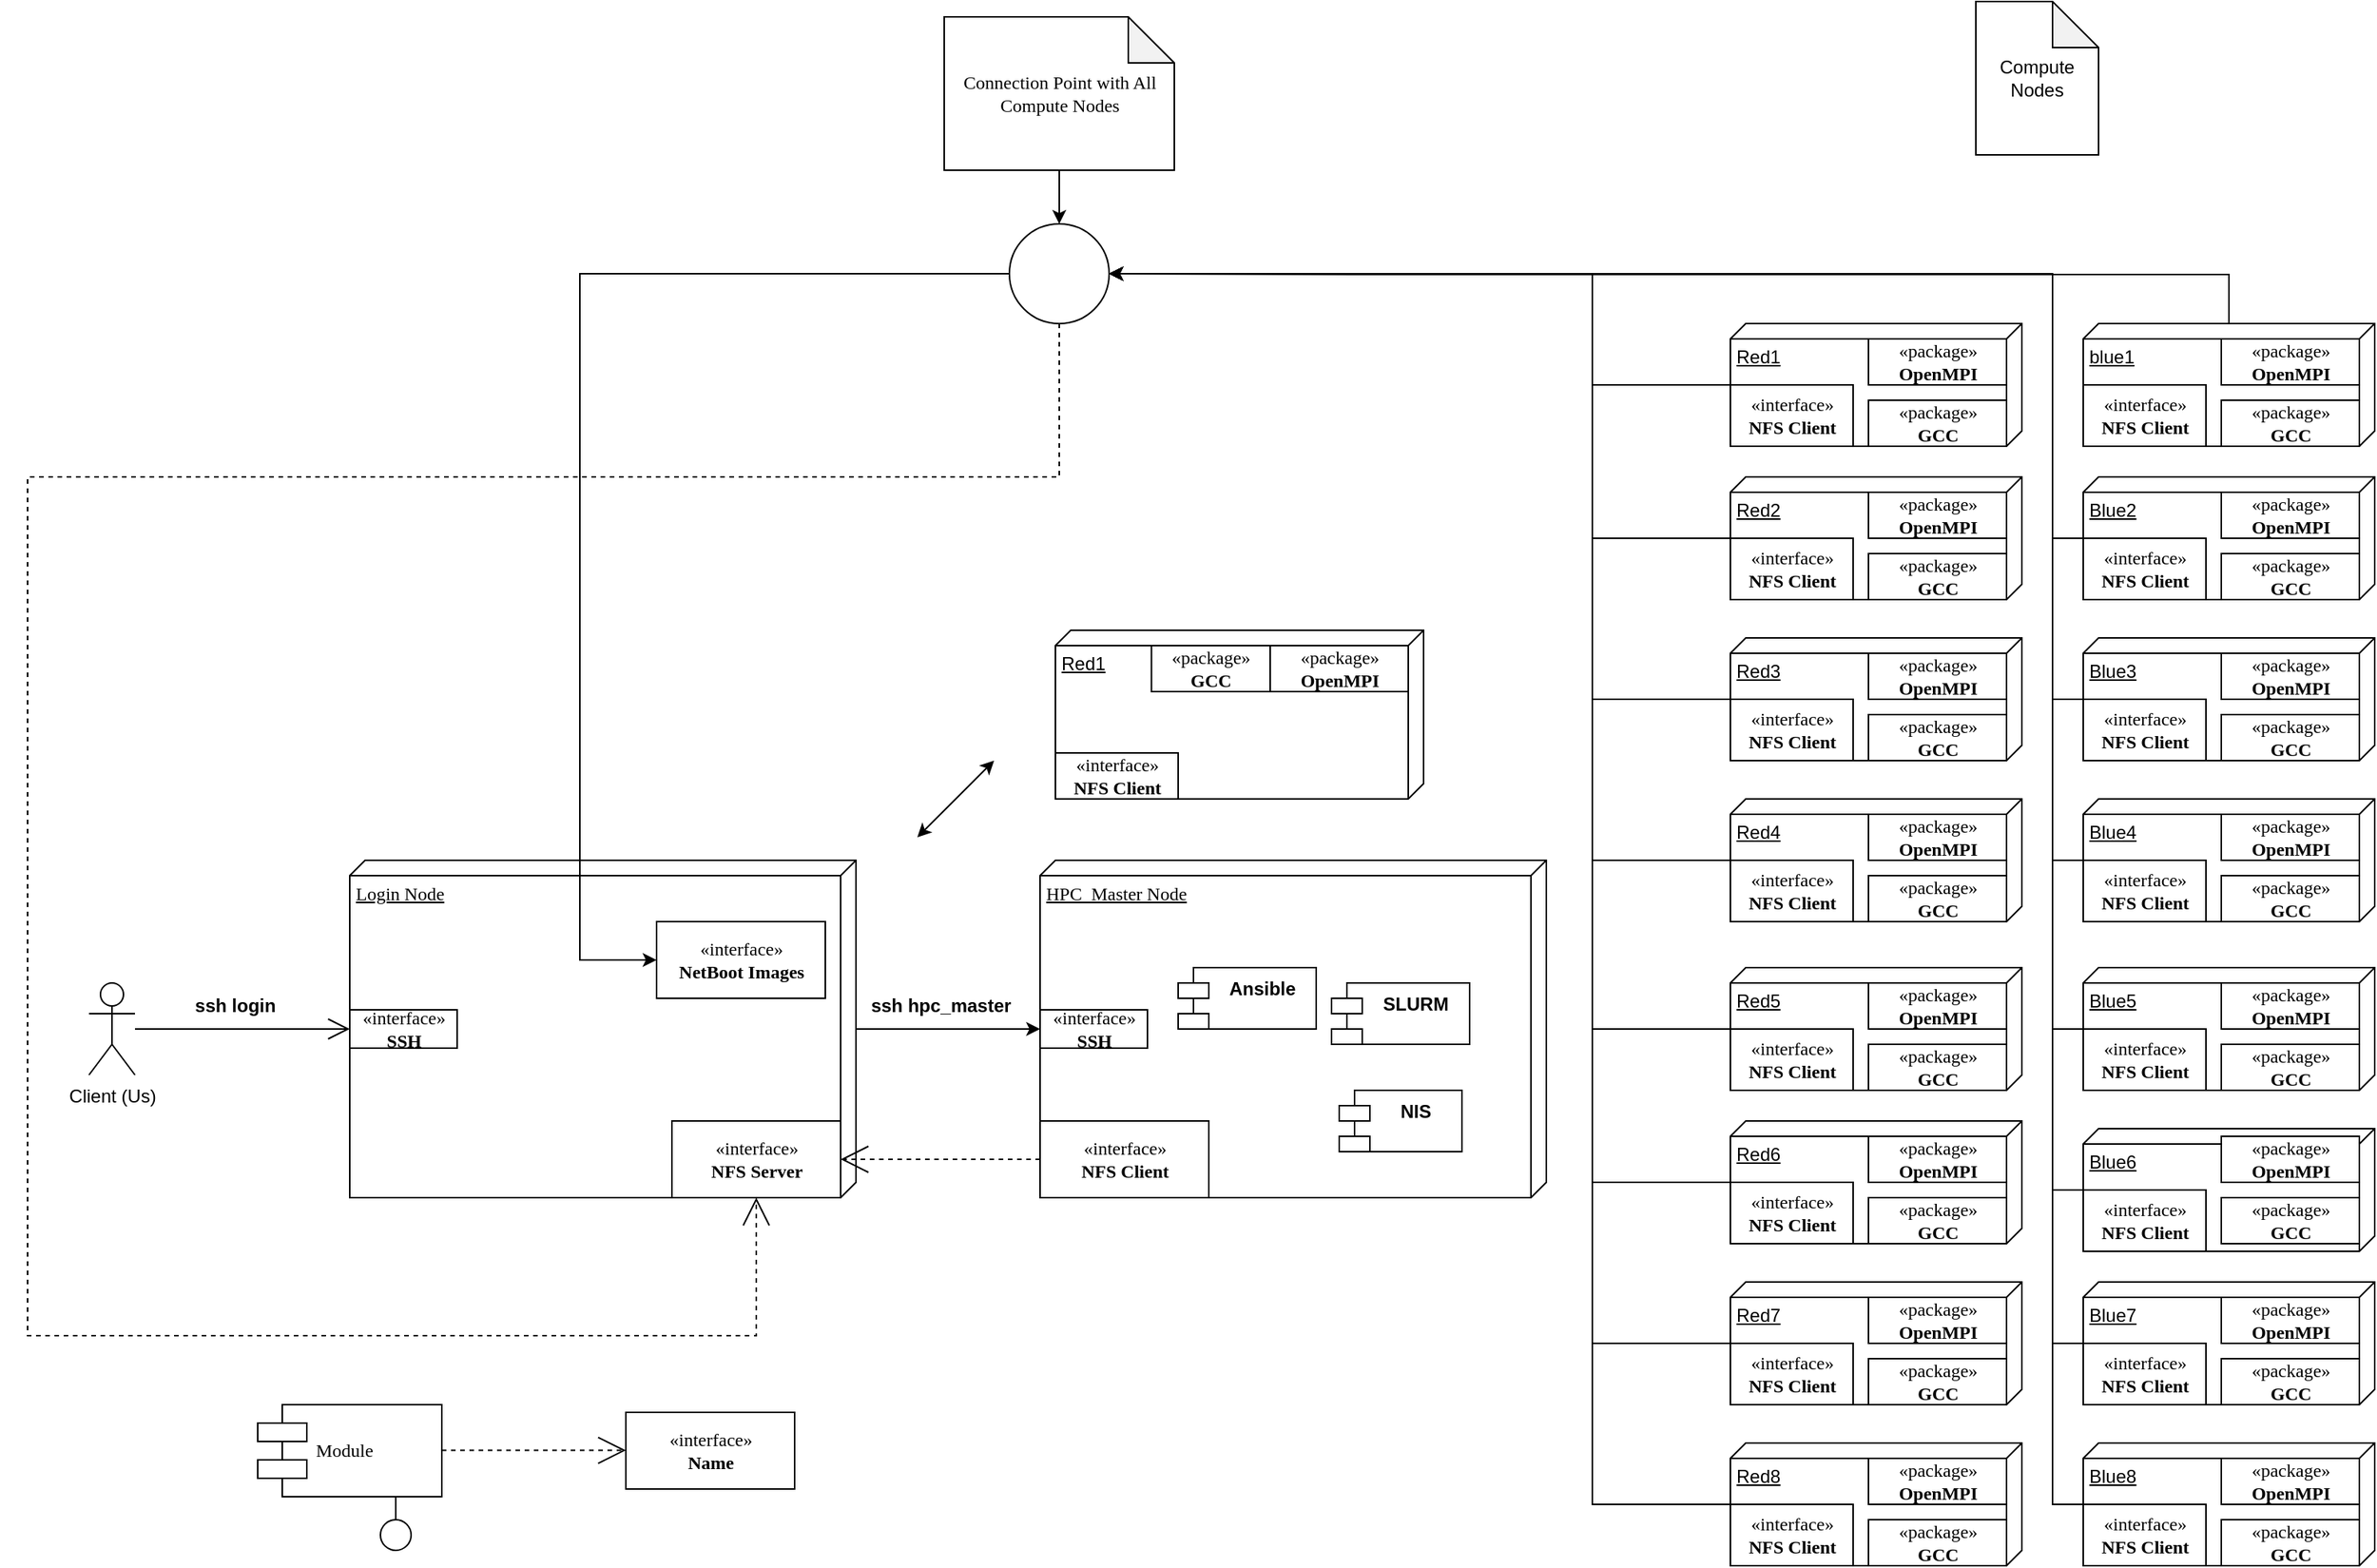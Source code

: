 <mxfile>
    <diagram name="Page-1" id="5f0bae14-7c28-e335-631c-24af17079c00">
        <mxGraphModel dx="2369" dy="2214" grid="1" gridSize="10" guides="1" tooltips="1" connect="1" arrows="1" fold="1" page="1" pageScale="1" pageWidth="1100" pageHeight="850" background="none" math="0" shadow="0">
            <root>
                <mxCell id="0"/>
                <mxCell id="1" parent="0"/>
                <mxCell id="e2PQEoeL9oT5j41XfhCf-130" style="edgeStyle=orthogonalEdgeStyle;rounded=0;orthogonalLoop=1;jettySize=auto;html=1;fontFamily=Verdana;fontSize=12;fontColor=default;labelBackgroundColor=none;entryX=0;entryY=0.5;entryDx=0;entryDy=0;" parent="1" source="39150e848f15840c-1" target="17" edge="1">
                    <mxGeometry relative="1" as="geometry"/>
                </mxCell>
                <mxCell id="39150e848f15840c-1" value="Login Node" style="verticalAlign=top;align=left;spacingTop=8;spacingLeft=2;spacingRight=12;shape=cube;size=10;direction=south;fontStyle=4;html=1;rounded=0;shadow=0;comic=0;labelBackgroundColor=none;strokeWidth=1;fontFamily=Verdana;fontSize=12" parent="1" vertex="1">
                    <mxGeometry x="410" y="360" width="330" height="220" as="geometry"/>
                </mxCell>
                <mxCell id="39150e848f15840c-2" value="HPC_Master Node" style="verticalAlign=top;align=left;spacingTop=8;spacingLeft=2;spacingRight=12;shape=cube;size=10;direction=south;fontStyle=4;html=1;rounded=0;shadow=0;comic=0;labelBackgroundColor=none;strokeWidth=1;fontFamily=Verdana;fontSize=12" parent="1" vertex="1">
                    <mxGeometry x="860" y="360" width="330" height="220" as="geometry"/>
                </mxCell>
                <mxCell id="39150e848f15840c-4" value="&amp;laquo;interface&amp;raquo;&lt;br&gt;&lt;b&gt;Name&lt;/b&gt;" style="html=1;rounded=0;shadow=0;comic=0;labelBackgroundColor=none;strokeWidth=1;fontFamily=Verdana;fontSize=12;align=center;" parent="1" vertex="1">
                    <mxGeometry x="590" y="720" width="110" height="50" as="geometry"/>
                </mxCell>
                <mxCell id="39150e848f15840c-5" value="Module" style="shape=component;align=left;spacingLeft=36;rounded=0;shadow=0;comic=0;labelBackgroundColor=none;strokeWidth=1;fontFamily=Verdana;fontSize=12;html=1;" parent="1" vertex="1">
                    <mxGeometry x="350" y="715" width="120" height="60" as="geometry"/>
                </mxCell>
                <mxCell id="39150e848f15840c-6" value="" style="ellipse;whiteSpace=wrap;html=1;rounded=0;shadow=0;comic=0;labelBackgroundColor=none;strokeWidth=1;fontFamily=Verdana;fontSize=12;align=center;" parent="1" vertex="1">
                    <mxGeometry x="430" y="790" width="20" height="20" as="geometry"/>
                </mxCell>
                <mxCell id="39150e848f15840c-14" style="edgeStyle=elbowEdgeStyle;rounded=0;html=1;labelBackgroundColor=none;startArrow=none;startFill=0;startSize=8;endArrow=none;endFill=0;endSize=16;fontFamily=Verdana;fontSize=12;" parent="1" source="39150e848f15840c-6" target="39150e848f15840c-5" edge="1">
                    <mxGeometry relative="1" as="geometry"/>
                </mxCell>
                <mxCell id="39150e848f15840c-15" style="edgeStyle=orthogonalEdgeStyle;rounded=0;html=1;labelBackgroundColor=none;startArrow=none;startFill=0;startSize=8;endArrow=open;endFill=0;endSize=16;fontFamily=Verdana;fontSize=12;dashed=1;" parent="1" edge="1">
                    <mxGeometry relative="1" as="geometry">
                        <Array as="points">
                            <mxPoint x="530" y="744.81"/>
                            <mxPoint x="530" y="744.81"/>
                        </Array>
                        <mxPoint x="470.0" y="744.81" as="sourcePoint"/>
                        <mxPoint x="590.0" y="744.81" as="targetPoint"/>
                    </mxGeometry>
                </mxCell>
                <mxCell id="e2PQEoeL9oT5j41XfhCf-1" value="Client (Us)" style="shape=umlActor;verticalLabelPosition=bottom;verticalAlign=top;html=1;outlineConnect=0;" parent="1" vertex="1">
                    <mxGeometry x="240" y="440" width="30" height="60" as="geometry"/>
                </mxCell>
                <mxCell id="e2PQEoeL9oT5j41XfhCf-4" value="" style="endArrow=open;endFill=1;endSize=12;html=1;rounded=0;entryX=0;entryY=0.5;entryDx=0;entryDy=0;" parent="1" source="e2PQEoeL9oT5j41XfhCf-1" target="16" edge="1">
                    <mxGeometry width="160" relative="1" as="geometry">
                        <mxPoint x="250" y="460" as="sourcePoint"/>
                        <mxPoint x="410" y="460" as="targetPoint"/>
                    </mxGeometry>
                </mxCell>
                <mxCell id="e2PQEoeL9oT5j41XfhCf-7" value="«interface»&lt;br&gt;&lt;b&gt;NFS Server&lt;/b&gt;" style="html=1;rounded=0;shadow=0;comic=0;labelBackgroundColor=none;strokeWidth=1;fontFamily=Verdana;fontSize=12;align=center;" parent="1" vertex="1">
                    <mxGeometry x="620" y="530" width="110" height="50" as="geometry"/>
                </mxCell>
                <mxCell id="e2PQEoeL9oT5j41XfhCf-15" value="«interface»&lt;br&gt;&lt;b&gt;NetBoot Images&lt;/b&gt;" style="html=1;rounded=0;shadow=0;comic=0;labelBackgroundColor=none;strokeWidth=1;fontFamily=Verdana;fontSize=12;align=center;" parent="1" vertex="1">
                    <mxGeometry x="610" y="400" width="110" height="50" as="geometry"/>
                </mxCell>
                <mxCell id="e2PQEoeL9oT5j41XfhCf-93" style="edgeStyle=orthogonalEdgeStyle;rounded=0;orthogonalLoop=1;jettySize=auto;html=1;entryX=1;entryY=0.5;entryDx=0;entryDy=0;fontFamily=Verdana;fontSize=12;fontColor=default;labelBackgroundColor=none;" parent="1" source="e2PQEoeL9oT5j41XfhCf-16" target="e2PQEoeL9oT5j41XfhCf-81" edge="1">
                    <mxGeometry relative="1" as="geometry">
                        <Array as="points">
                            <mxPoint x="1220" y="50"/>
                            <mxPoint x="1220" y="-22"/>
                        </Array>
                    </mxGeometry>
                </mxCell>
                <mxCell id="e2PQEoeL9oT5j41XfhCf-94" style="edgeStyle=orthogonalEdgeStyle;rounded=0;orthogonalLoop=1;jettySize=auto;html=1;entryX=1;entryY=0.5;entryDx=0;entryDy=0;fontFamily=Verdana;fontSize=12;fontColor=default;labelBackgroundColor=none;" parent="1" source="e2PQEoeL9oT5j41XfhCf-17" target="e2PQEoeL9oT5j41XfhCf-81" edge="1">
                    <mxGeometry relative="1" as="geometry">
                        <Array as="points">
                            <mxPoint x="1220" y="150"/>
                            <mxPoint x="1220" y="-22"/>
                        </Array>
                    </mxGeometry>
                </mxCell>
                <mxCell id="e2PQEoeL9oT5j41XfhCf-17" value="Red2&lt;div&gt;&lt;div&gt;&lt;br&gt;&lt;/div&gt;&lt;/div&gt;" style="verticalAlign=top;align=left;spacingTop=8;spacingLeft=2;spacingRight=12;shape=cube;size=10;direction=south;fontStyle=4;html=1;whiteSpace=wrap;" parent="1" vertex="1">
                    <mxGeometry x="1310" y="110" width="190" height="80" as="geometry"/>
                </mxCell>
                <mxCell id="e2PQEoeL9oT5j41XfhCf-95" style="edgeStyle=orthogonalEdgeStyle;rounded=0;orthogonalLoop=1;jettySize=auto;html=1;entryX=1;entryY=0.5;entryDx=0;entryDy=0;fontFamily=Verdana;fontSize=12;fontColor=default;labelBackgroundColor=none;" parent="1" source="e2PQEoeL9oT5j41XfhCf-18" target="e2PQEoeL9oT5j41XfhCf-81" edge="1">
                    <mxGeometry relative="1" as="geometry">
                        <Array as="points">
                            <mxPoint x="1220" y="255"/>
                            <mxPoint x="1220" y="-22"/>
                        </Array>
                    </mxGeometry>
                </mxCell>
                <mxCell id="e2PQEoeL9oT5j41XfhCf-18" value="Red3" style="verticalAlign=top;align=left;spacingTop=8;spacingLeft=2;spacingRight=12;shape=cube;size=10;direction=south;fontStyle=4;html=1;whiteSpace=wrap;" parent="1" vertex="1">
                    <mxGeometry x="1310" y="215" width="190" height="80" as="geometry"/>
                </mxCell>
                <mxCell id="e2PQEoeL9oT5j41XfhCf-96" style="edgeStyle=orthogonalEdgeStyle;rounded=0;orthogonalLoop=1;jettySize=auto;html=1;entryX=1;entryY=0.5;entryDx=0;entryDy=0;fontFamily=Verdana;fontSize=12;fontColor=default;labelBackgroundColor=none;" parent="1" source="e2PQEoeL9oT5j41XfhCf-19" target="e2PQEoeL9oT5j41XfhCf-81" edge="1">
                    <mxGeometry relative="1" as="geometry">
                        <Array as="points">
                            <mxPoint x="1220" y="360"/>
                            <mxPoint x="1220" y="-22"/>
                        </Array>
                    </mxGeometry>
                </mxCell>
                <mxCell id="e2PQEoeL9oT5j41XfhCf-19" value="Red4&lt;div&gt;&lt;br&gt;&lt;/div&gt;" style="verticalAlign=top;align=left;spacingTop=8;spacingLeft=2;spacingRight=12;shape=cube;size=10;direction=south;fontStyle=4;html=1;whiteSpace=wrap;" parent="1" vertex="1">
                    <mxGeometry x="1310" y="320" width="190" height="80" as="geometry"/>
                </mxCell>
                <mxCell id="e2PQEoeL9oT5j41XfhCf-97" style="edgeStyle=orthogonalEdgeStyle;rounded=0;orthogonalLoop=1;jettySize=auto;html=1;entryX=1;entryY=0.5;entryDx=0;entryDy=0;fontFamily=Verdana;fontSize=12;fontColor=default;labelBackgroundColor=none;" parent="1" source="e2PQEoeL9oT5j41XfhCf-20" target="e2PQEoeL9oT5j41XfhCf-81" edge="1">
                    <mxGeometry relative="1" as="geometry">
                        <Array as="points">
                            <mxPoint x="1220" y="470"/>
                            <mxPoint x="1220" y="-22"/>
                        </Array>
                    </mxGeometry>
                </mxCell>
                <mxCell id="e2PQEoeL9oT5j41XfhCf-20" value="Red5&lt;div&gt;&lt;br&gt;&lt;/div&gt;" style="verticalAlign=top;align=left;spacingTop=8;spacingLeft=2;spacingRight=12;shape=cube;size=10;direction=south;fontStyle=4;html=1;whiteSpace=wrap;" parent="1" vertex="1">
                    <mxGeometry x="1310" y="430" width="190" height="80" as="geometry"/>
                </mxCell>
                <mxCell id="e2PQEoeL9oT5j41XfhCf-98" style="edgeStyle=orthogonalEdgeStyle;rounded=0;orthogonalLoop=1;jettySize=auto;html=1;entryX=1;entryY=0.5;entryDx=0;entryDy=0;fontFamily=Verdana;fontSize=12;fontColor=default;labelBackgroundColor=none;" parent="1" source="e2PQEoeL9oT5j41XfhCf-21" target="e2PQEoeL9oT5j41XfhCf-81" edge="1">
                    <mxGeometry relative="1" as="geometry">
                        <Array as="points">
                            <mxPoint x="1220" y="570"/>
                            <mxPoint x="1220" y="-22"/>
                        </Array>
                    </mxGeometry>
                </mxCell>
                <mxCell id="e2PQEoeL9oT5j41XfhCf-21" value="Red6&lt;span style=&quot;color: rgba(0, 0, 0, 0); font-family: monospace; font-size: 0px; text-wrap-mode: nowrap;&quot;&gt;%3CmxGraphModel%3E%3Croot%3E%3CmxCell%20id%3D%220%22%2F%3E%3CmxCell%20id%3D%221%22%20parent%3D%220%22%2F%3E%3CmxCell%20id%3D%222%22%20value%3D%22Red5%26lt%3Bdiv%26gt%3B%26lt%3Bbr%26gt%3B%26lt%3B%2Fdiv%26gt%3B%22%20style%3D%22verticalAlign%3Dtop%3Balign%3Dleft%3BspacingTop%3D8%3BspacingLeft%3D2%3BspacingRight%3D12%3Bshape%3Dcube%3Bsize%3D10%3Bdirection%3Dsouth%3BfontStyle%3D4%3Bhtml%3D1%3BwhiteSpace%3Dwrap%3B%22%20vertex%3D%221%22%20parent%3D%221%22%3E%3CmxGeometry%20x%3D%221310%22%20y%3D%22425%22%20width%3D%22190%22%20height%3D%2280%22%20as%3D%22geometry%22%2F%3E%3C%2FmxCell%3E%3C%2Froot%3E%3C%2FmxGraphModel%3E&lt;/span&gt;&lt;div&gt;&lt;br&gt;&lt;/div&gt;" style="verticalAlign=top;align=left;spacingTop=8;spacingLeft=2;spacingRight=12;shape=cube;size=10;direction=south;fontStyle=4;html=1;whiteSpace=wrap;" parent="1" vertex="1">
                    <mxGeometry x="1310" y="530" width="190" height="80" as="geometry"/>
                </mxCell>
                <mxCell id="e2PQEoeL9oT5j41XfhCf-99" style="edgeStyle=orthogonalEdgeStyle;rounded=0;orthogonalLoop=1;jettySize=auto;html=1;entryX=1;entryY=0.5;entryDx=0;entryDy=0;fontFamily=Verdana;fontSize=12;fontColor=default;labelBackgroundColor=none;" parent="1" source="e2PQEoeL9oT5j41XfhCf-22" target="e2PQEoeL9oT5j41XfhCf-81" edge="1">
                    <mxGeometry relative="1" as="geometry">
                        <Array as="points">
                            <mxPoint x="1220" y="675"/>
                            <mxPoint x="1220" y="-22"/>
                        </Array>
                    </mxGeometry>
                </mxCell>
                <mxCell id="e2PQEoeL9oT5j41XfhCf-22" value="Red7&lt;div&gt;&lt;br&gt;&lt;/div&gt;" style="verticalAlign=top;align=left;spacingTop=8;spacingLeft=2;spacingRight=12;shape=cube;size=10;direction=south;fontStyle=4;html=1;whiteSpace=wrap;" parent="1" vertex="1">
                    <mxGeometry x="1310" y="635" width="190" height="80" as="geometry"/>
                </mxCell>
                <mxCell id="e2PQEoeL9oT5j41XfhCf-100" style="edgeStyle=orthogonalEdgeStyle;rounded=0;orthogonalLoop=1;jettySize=auto;html=1;entryX=1;entryY=0.5;entryDx=0;entryDy=0;fontFamily=Verdana;fontSize=12;fontColor=default;labelBackgroundColor=none;" parent="1" source="e2PQEoeL9oT5j41XfhCf-23" target="e2PQEoeL9oT5j41XfhCf-81" edge="1">
                    <mxGeometry relative="1" as="geometry">
                        <Array as="points">
                            <mxPoint x="1220" y="780"/>
                            <mxPoint x="1220" y="-22"/>
                        </Array>
                    </mxGeometry>
                </mxCell>
                <mxCell id="e2PQEoeL9oT5j41XfhCf-23" value="Red8&lt;div&gt;&lt;br&gt;&lt;/div&gt;" style="verticalAlign=top;align=left;spacingTop=8;spacingLeft=2;spacingRight=12;shape=cube;size=10;direction=south;fontStyle=4;html=1;whiteSpace=wrap;" parent="1" vertex="1">
                    <mxGeometry x="1310" y="740" width="190" height="80" as="geometry"/>
                </mxCell>
                <mxCell id="e2PQEoeL9oT5j41XfhCf-105" style="edgeStyle=orthogonalEdgeStyle;rounded=0;orthogonalLoop=1;jettySize=auto;html=1;entryX=1;entryY=0.5;entryDx=0;entryDy=0;fontFamily=Verdana;fontSize=12;fontColor=default;labelBackgroundColor=none;" parent="1" source="e2PQEoeL9oT5j41XfhCf-24" target="e2PQEoeL9oT5j41XfhCf-81" edge="1">
                    <mxGeometry relative="1" as="geometry">
                        <Array as="points">
                            <mxPoint x="1635" y="-22"/>
                            <mxPoint x="1065" y="-22"/>
                        </Array>
                    </mxGeometry>
                </mxCell>
                <mxCell id="e2PQEoeL9oT5j41XfhCf-24" value="&lt;div&gt;blue1&lt;/div&gt;" style="verticalAlign=top;align=left;spacingTop=8;spacingLeft=2;spacingRight=12;shape=cube;size=10;direction=south;fontStyle=4;html=1;whiteSpace=wrap;" parent="1" vertex="1">
                    <mxGeometry x="1540" y="10" width="190" height="80" as="geometry"/>
                </mxCell>
                <mxCell id="e2PQEoeL9oT5j41XfhCf-104" style="edgeStyle=orthogonalEdgeStyle;rounded=0;orthogonalLoop=1;jettySize=auto;html=1;entryX=1;entryY=0.5;entryDx=0;entryDy=0;fontFamily=Verdana;fontSize=12;fontColor=default;labelBackgroundColor=none;" parent="1" source="e2PQEoeL9oT5j41XfhCf-25" target="e2PQEoeL9oT5j41XfhCf-81" edge="1">
                    <mxGeometry relative="1" as="geometry">
                        <Array as="points">
                            <mxPoint x="1520" y="150"/>
                            <mxPoint x="1520" y="-22"/>
                        </Array>
                    </mxGeometry>
                </mxCell>
                <mxCell id="e2PQEoeL9oT5j41XfhCf-25" value="Blue2" style="verticalAlign=top;align=left;spacingTop=8;spacingLeft=2;spacingRight=12;shape=cube;size=10;direction=south;fontStyle=4;html=1;whiteSpace=wrap;" parent="1" vertex="1">
                    <mxGeometry x="1540" y="110" width="190" height="80" as="geometry"/>
                </mxCell>
                <mxCell id="e2PQEoeL9oT5j41XfhCf-106" style="edgeStyle=orthogonalEdgeStyle;rounded=0;orthogonalLoop=1;jettySize=auto;html=1;entryX=1;entryY=0.5;entryDx=0;entryDy=0;fontFamily=Verdana;fontSize=12;fontColor=default;labelBackgroundColor=none;" parent="1" source="e2PQEoeL9oT5j41XfhCf-26" target="e2PQEoeL9oT5j41XfhCf-81" edge="1">
                    <mxGeometry relative="1" as="geometry">
                        <Array as="points">
                            <mxPoint x="1520" y="255"/>
                            <mxPoint x="1520" y="-22"/>
                        </Array>
                    </mxGeometry>
                </mxCell>
                <mxCell id="e2PQEoeL9oT5j41XfhCf-26" value="Blue3" style="verticalAlign=top;align=left;spacingTop=8;spacingLeft=2;spacingRight=12;shape=cube;size=10;direction=south;fontStyle=4;html=1;whiteSpace=wrap;" parent="1" vertex="1">
                    <mxGeometry x="1540" y="215" width="190" height="80" as="geometry"/>
                </mxCell>
                <mxCell id="e2PQEoeL9oT5j41XfhCf-107" style="edgeStyle=orthogonalEdgeStyle;rounded=0;orthogonalLoop=1;jettySize=auto;html=1;entryX=1;entryY=0.5;entryDx=0;entryDy=0;fontFamily=Verdana;fontSize=12;fontColor=default;labelBackgroundColor=none;" parent="1" source="e2PQEoeL9oT5j41XfhCf-27" target="e2PQEoeL9oT5j41XfhCf-81" edge="1">
                    <mxGeometry relative="1" as="geometry">
                        <Array as="points">
                            <mxPoint x="1520" y="360"/>
                            <mxPoint x="1520" y="-22"/>
                        </Array>
                    </mxGeometry>
                </mxCell>
                <mxCell id="e2PQEoeL9oT5j41XfhCf-27" value="&lt;div&gt;Blue4&lt;/div&gt;" style="verticalAlign=top;align=left;spacingTop=8;spacingLeft=2;spacingRight=12;shape=cube;size=10;direction=south;fontStyle=4;html=1;whiteSpace=wrap;" parent="1" vertex="1">
                    <mxGeometry x="1540" y="320" width="190" height="80" as="geometry"/>
                </mxCell>
                <mxCell id="e2PQEoeL9oT5j41XfhCf-108" style="edgeStyle=orthogonalEdgeStyle;rounded=0;orthogonalLoop=1;jettySize=auto;html=1;entryX=1;entryY=0.5;entryDx=0;entryDy=0;fontFamily=Verdana;fontSize=12;fontColor=default;labelBackgroundColor=none;" parent="1" source="e2PQEoeL9oT5j41XfhCf-28" target="e2PQEoeL9oT5j41XfhCf-81" edge="1">
                    <mxGeometry relative="1" as="geometry">
                        <Array as="points">
                            <mxPoint x="1520" y="470"/>
                            <mxPoint x="1520" y="-22"/>
                        </Array>
                    </mxGeometry>
                </mxCell>
                <mxCell id="e2PQEoeL9oT5j41XfhCf-28" value="&lt;div&gt;Blue5&lt;/div&gt;" style="verticalAlign=top;align=left;spacingTop=8;spacingLeft=2;spacingRight=12;shape=cube;size=10;direction=south;fontStyle=4;html=1;whiteSpace=wrap;" parent="1" vertex="1">
                    <mxGeometry x="1540" y="430" width="190" height="80" as="geometry"/>
                </mxCell>
                <mxCell id="e2PQEoeL9oT5j41XfhCf-109" style="edgeStyle=orthogonalEdgeStyle;rounded=0;orthogonalLoop=1;jettySize=auto;html=1;entryX=1;entryY=0.5;entryDx=0;entryDy=0;fontFamily=Verdana;fontSize=12;fontColor=default;labelBackgroundColor=none;" parent="1" source="e2PQEoeL9oT5j41XfhCf-29" target="e2PQEoeL9oT5j41XfhCf-81" edge="1">
                    <mxGeometry relative="1" as="geometry">
                        <Array as="points">
                            <mxPoint x="1520" y="575"/>
                            <mxPoint x="1520" y="-22"/>
                        </Array>
                    </mxGeometry>
                </mxCell>
                <mxCell id="e2PQEoeL9oT5j41XfhCf-29" value="&lt;div&gt;Blue6&lt;/div&gt;" style="verticalAlign=top;align=left;spacingTop=8;spacingLeft=2;spacingRight=12;shape=cube;size=10;direction=south;fontStyle=4;html=1;whiteSpace=wrap;" parent="1" vertex="1">
                    <mxGeometry x="1540" y="535" width="190" height="80" as="geometry"/>
                </mxCell>
                <mxCell id="e2PQEoeL9oT5j41XfhCf-110" style="edgeStyle=orthogonalEdgeStyle;rounded=0;orthogonalLoop=1;jettySize=auto;html=1;entryX=1;entryY=0.5;entryDx=0;entryDy=0;fontFamily=Verdana;fontSize=12;fontColor=default;labelBackgroundColor=none;" parent="1" source="e2PQEoeL9oT5j41XfhCf-30" target="e2PQEoeL9oT5j41XfhCf-81" edge="1">
                    <mxGeometry relative="1" as="geometry">
                        <Array as="points">
                            <mxPoint x="1520" y="675"/>
                            <mxPoint x="1520" y="-22"/>
                        </Array>
                    </mxGeometry>
                </mxCell>
                <mxCell id="e2PQEoeL9oT5j41XfhCf-30" value="&lt;div&gt;Blue7&lt;/div&gt;" style="verticalAlign=top;align=left;spacingTop=8;spacingLeft=2;spacingRight=12;shape=cube;size=10;direction=south;fontStyle=4;html=1;whiteSpace=wrap;" parent="1" vertex="1">
                    <mxGeometry x="1540" y="635" width="190" height="80" as="geometry"/>
                </mxCell>
                <mxCell id="e2PQEoeL9oT5j41XfhCf-111" style="edgeStyle=orthogonalEdgeStyle;rounded=0;orthogonalLoop=1;jettySize=auto;html=1;entryX=1;entryY=0.5;entryDx=0;entryDy=0;fontFamily=Verdana;fontSize=12;fontColor=default;labelBackgroundColor=none;" parent="1" source="e2PQEoeL9oT5j41XfhCf-31" target="e2PQEoeL9oT5j41XfhCf-81" edge="1">
                    <mxGeometry relative="1" as="geometry">
                        <Array as="points">
                            <mxPoint x="1520" y="780"/>
                            <mxPoint x="1520" y="-22"/>
                        </Array>
                    </mxGeometry>
                </mxCell>
                <mxCell id="e2PQEoeL9oT5j41XfhCf-31" value="&lt;div&gt;Blue8&lt;/div&gt;" style="verticalAlign=top;align=left;spacingTop=8;spacingLeft=2;spacingRight=12;shape=cube;size=10;direction=south;fontStyle=4;html=1;whiteSpace=wrap;" parent="1" vertex="1">
                    <mxGeometry x="1540" y="740" width="190" height="80" as="geometry"/>
                </mxCell>
                <mxCell id="e2PQEoeL9oT5j41XfhCf-32" value="ssh login" style="text;align=center;fontStyle=1;verticalAlign=middle;spacingLeft=3;spacingRight=3;strokeColor=none;rotatable=0;points=[[0,0.5],[1,0.5]];portConstraint=eastwest;html=1;" parent="1" vertex="1">
                    <mxGeometry x="280" y="440" width="110" height="30" as="geometry"/>
                </mxCell>
                <mxCell id="e2PQEoeL9oT5j41XfhCf-33" value="" style="group" parent="1" vertex="1" connectable="0">
                    <mxGeometry x="1400" y="120" width="90" height="70" as="geometry"/>
                </mxCell>
                <mxCell id="e2PQEoeL9oT5j41XfhCf-13" value="«package»&lt;br&gt;&lt;b&gt;OpenMPI&lt;/b&gt;" style="html=1;rounded=0;shadow=0;comic=0;labelBackgroundColor=none;strokeWidth=1;fontFamily=Verdana;fontSize=12;align=center;" parent="e2PQEoeL9oT5j41XfhCf-33" vertex="1">
                    <mxGeometry width="90" height="30" as="geometry"/>
                </mxCell>
                <mxCell id="e2PQEoeL9oT5j41XfhCf-14" value="«package»&lt;br&gt;&lt;b&gt;GCC&lt;/b&gt;" style="html=1;rounded=0;shadow=0;comic=0;labelBackgroundColor=none;strokeWidth=1;fontFamily=Verdana;fontSize=12;align=center;" parent="e2PQEoeL9oT5j41XfhCf-33" vertex="1">
                    <mxGeometry y="40" width="90" height="30" as="geometry"/>
                </mxCell>
                <mxCell id="e2PQEoeL9oT5j41XfhCf-38" value="" style="group" parent="1" vertex="1" connectable="0">
                    <mxGeometry x="1400" y="330" width="90" height="70" as="geometry"/>
                </mxCell>
                <mxCell id="e2PQEoeL9oT5j41XfhCf-39" value="«package»&lt;br&gt;&lt;b&gt;OpenMPI&lt;/b&gt;" style="html=1;rounded=0;shadow=0;comic=0;labelBackgroundColor=none;strokeWidth=1;fontFamily=Verdana;fontSize=12;align=center;" parent="e2PQEoeL9oT5j41XfhCf-38" vertex="1">
                    <mxGeometry width="90" height="30" as="geometry"/>
                </mxCell>
                <mxCell id="e2PQEoeL9oT5j41XfhCf-40" value="«package»&lt;br&gt;&lt;b&gt;GCC&lt;/b&gt;" style="html=1;rounded=0;shadow=0;comic=0;labelBackgroundColor=none;strokeWidth=1;fontFamily=Verdana;fontSize=12;align=center;" parent="e2PQEoeL9oT5j41XfhCf-38" vertex="1">
                    <mxGeometry y="40" width="90" height="30" as="geometry"/>
                </mxCell>
                <mxCell id="e2PQEoeL9oT5j41XfhCf-41" value="" style="group" parent="1" vertex="1" connectable="0">
                    <mxGeometry x="1400" y="225" width="90" height="70" as="geometry"/>
                </mxCell>
                <mxCell id="e2PQEoeL9oT5j41XfhCf-42" value="«package»&lt;br&gt;&lt;b&gt;OpenMPI&lt;/b&gt;" style="html=1;rounded=0;shadow=0;comic=0;labelBackgroundColor=none;strokeWidth=1;fontFamily=Verdana;fontSize=12;align=center;" parent="e2PQEoeL9oT5j41XfhCf-41" vertex="1">
                    <mxGeometry width="90" height="30" as="geometry"/>
                </mxCell>
                <mxCell id="e2PQEoeL9oT5j41XfhCf-43" value="«package»&lt;br&gt;&lt;b&gt;GCC&lt;/b&gt;" style="html=1;rounded=0;shadow=0;comic=0;labelBackgroundColor=none;strokeWidth=1;fontFamily=Verdana;fontSize=12;align=center;" parent="e2PQEoeL9oT5j41XfhCf-41" vertex="1">
                    <mxGeometry y="40" width="90" height="30" as="geometry"/>
                </mxCell>
                <mxCell id="e2PQEoeL9oT5j41XfhCf-44" value="" style="group" parent="1" vertex="1" connectable="0">
                    <mxGeometry x="1400" y="540" width="90" height="70" as="geometry"/>
                </mxCell>
                <mxCell id="e2PQEoeL9oT5j41XfhCf-45" value="«package»&lt;br&gt;&lt;b&gt;OpenMPI&lt;/b&gt;" style="html=1;rounded=0;shadow=0;comic=0;labelBackgroundColor=none;strokeWidth=1;fontFamily=Verdana;fontSize=12;align=center;" parent="e2PQEoeL9oT5j41XfhCf-44" vertex="1">
                    <mxGeometry width="90" height="30" as="geometry"/>
                </mxCell>
                <mxCell id="e2PQEoeL9oT5j41XfhCf-46" value="«package»&lt;br&gt;&lt;b&gt;GCC&lt;/b&gt;" style="html=1;rounded=0;shadow=0;comic=0;labelBackgroundColor=none;strokeWidth=1;fontFamily=Verdana;fontSize=12;align=center;" parent="e2PQEoeL9oT5j41XfhCf-44" vertex="1">
                    <mxGeometry y="40" width="90" height="30" as="geometry"/>
                </mxCell>
                <mxCell id="e2PQEoeL9oT5j41XfhCf-47" value="" style="group" parent="1" vertex="1" connectable="0">
                    <mxGeometry x="1400" y="440" width="90" height="70" as="geometry"/>
                </mxCell>
                <mxCell id="e2PQEoeL9oT5j41XfhCf-48" value="«package»&lt;br&gt;&lt;b&gt;OpenMPI&lt;/b&gt;" style="html=1;rounded=0;shadow=0;comic=0;labelBackgroundColor=none;strokeWidth=1;fontFamily=Verdana;fontSize=12;align=center;" parent="e2PQEoeL9oT5j41XfhCf-47" vertex="1">
                    <mxGeometry width="90" height="30" as="geometry"/>
                </mxCell>
                <mxCell id="e2PQEoeL9oT5j41XfhCf-49" value="«package»&lt;br&gt;&lt;b&gt;GCC&lt;/b&gt;" style="html=1;rounded=0;shadow=0;comic=0;labelBackgroundColor=none;strokeWidth=1;fontFamily=Verdana;fontSize=12;align=center;" parent="e2PQEoeL9oT5j41XfhCf-47" vertex="1">
                    <mxGeometry y="40" width="90" height="30" as="geometry"/>
                </mxCell>
                <mxCell id="e2PQEoeL9oT5j41XfhCf-50" value="" style="group" parent="1" vertex="1" connectable="0">
                    <mxGeometry x="1400" y="750" width="90" height="70" as="geometry"/>
                </mxCell>
                <mxCell id="e2PQEoeL9oT5j41XfhCf-51" value="«package»&lt;br&gt;&lt;b&gt;OpenMPI&lt;/b&gt;" style="html=1;rounded=0;shadow=0;comic=0;labelBackgroundColor=none;strokeWidth=1;fontFamily=Verdana;fontSize=12;align=center;" parent="e2PQEoeL9oT5j41XfhCf-50" vertex="1">
                    <mxGeometry width="90" height="30" as="geometry"/>
                </mxCell>
                <mxCell id="e2PQEoeL9oT5j41XfhCf-52" value="«package»&lt;br&gt;&lt;b&gt;GCC&lt;/b&gt;" style="html=1;rounded=0;shadow=0;comic=0;labelBackgroundColor=none;strokeWidth=1;fontFamily=Verdana;fontSize=12;align=center;" parent="e2PQEoeL9oT5j41XfhCf-50" vertex="1">
                    <mxGeometry y="40" width="90" height="30" as="geometry"/>
                </mxCell>
                <mxCell id="e2PQEoeL9oT5j41XfhCf-53" value="" style="group" parent="1" vertex="1" connectable="0">
                    <mxGeometry x="1400" y="645" width="90" height="70" as="geometry"/>
                </mxCell>
                <mxCell id="e2PQEoeL9oT5j41XfhCf-54" value="«package»&lt;br&gt;&lt;b&gt;OpenMPI&lt;/b&gt;" style="html=1;rounded=0;shadow=0;comic=0;labelBackgroundColor=none;strokeWidth=1;fontFamily=Verdana;fontSize=12;align=center;" parent="e2PQEoeL9oT5j41XfhCf-53" vertex="1">
                    <mxGeometry width="90" height="30" as="geometry"/>
                </mxCell>
                <mxCell id="e2PQEoeL9oT5j41XfhCf-55" value="«package»&lt;br&gt;&lt;b&gt;GCC&lt;/b&gt;" style="html=1;rounded=0;shadow=0;comic=0;labelBackgroundColor=none;strokeWidth=1;fontFamily=Verdana;fontSize=12;align=center;" parent="e2PQEoeL9oT5j41XfhCf-53" vertex="1">
                    <mxGeometry y="40" width="90" height="30" as="geometry"/>
                </mxCell>
                <mxCell id="e2PQEoeL9oT5j41XfhCf-56" value="" style="group" parent="1" vertex="1" connectable="0">
                    <mxGeometry x="1630" y="120" width="90" height="70" as="geometry"/>
                </mxCell>
                <mxCell id="e2PQEoeL9oT5j41XfhCf-57" value="«package»&lt;br&gt;&lt;b&gt;OpenMPI&lt;/b&gt;" style="html=1;rounded=0;shadow=0;comic=0;labelBackgroundColor=none;strokeWidth=1;fontFamily=Verdana;fontSize=12;align=center;" parent="e2PQEoeL9oT5j41XfhCf-56" vertex="1">
                    <mxGeometry width="90" height="30" as="geometry"/>
                </mxCell>
                <mxCell id="e2PQEoeL9oT5j41XfhCf-58" value="«package»&lt;br&gt;&lt;b&gt;GCC&lt;/b&gt;" style="html=1;rounded=0;shadow=0;comic=0;labelBackgroundColor=none;strokeWidth=1;fontFamily=Verdana;fontSize=12;align=center;" parent="e2PQEoeL9oT5j41XfhCf-56" vertex="1">
                    <mxGeometry y="40" width="90" height="30" as="geometry"/>
                </mxCell>
                <mxCell id="e2PQEoeL9oT5j41XfhCf-59" value="" style="group" parent="1" vertex="1" connectable="0">
                    <mxGeometry x="1630" y="20" width="90" height="70" as="geometry"/>
                </mxCell>
                <mxCell id="e2PQEoeL9oT5j41XfhCf-60" value="«package»&lt;br&gt;&lt;b&gt;OpenMPI&lt;/b&gt;" style="html=1;rounded=0;shadow=0;comic=0;labelBackgroundColor=none;strokeWidth=1;fontFamily=Verdana;fontSize=12;align=center;" parent="e2PQEoeL9oT5j41XfhCf-59" vertex="1">
                    <mxGeometry width="90" height="30" as="geometry"/>
                </mxCell>
                <mxCell id="e2PQEoeL9oT5j41XfhCf-61" value="«package»&lt;br&gt;&lt;b&gt;GCC&lt;/b&gt;" style="html=1;rounded=0;shadow=0;comic=0;labelBackgroundColor=none;strokeWidth=1;fontFamily=Verdana;fontSize=12;align=center;" parent="e2PQEoeL9oT5j41XfhCf-59" vertex="1">
                    <mxGeometry y="40" width="90" height="30" as="geometry"/>
                </mxCell>
                <mxCell id="e2PQEoeL9oT5j41XfhCf-62" value="" style="group" parent="1" vertex="1" connectable="0">
                    <mxGeometry x="1630" y="330" width="90" height="70" as="geometry"/>
                </mxCell>
                <mxCell id="e2PQEoeL9oT5j41XfhCf-63" value="«package»&lt;br&gt;&lt;b&gt;OpenMPI&lt;/b&gt;" style="html=1;rounded=0;shadow=0;comic=0;labelBackgroundColor=none;strokeWidth=1;fontFamily=Verdana;fontSize=12;align=center;" parent="e2PQEoeL9oT5j41XfhCf-62" vertex="1">
                    <mxGeometry width="90" height="30" as="geometry"/>
                </mxCell>
                <mxCell id="e2PQEoeL9oT5j41XfhCf-64" value="«package»&lt;br&gt;&lt;b&gt;GCC&lt;/b&gt;" style="html=1;rounded=0;shadow=0;comic=0;labelBackgroundColor=none;strokeWidth=1;fontFamily=Verdana;fontSize=12;align=center;" parent="e2PQEoeL9oT5j41XfhCf-62" vertex="1">
                    <mxGeometry y="40" width="90" height="30" as="geometry"/>
                </mxCell>
                <mxCell id="e2PQEoeL9oT5j41XfhCf-65" value="" style="group" parent="1" vertex="1" connectable="0">
                    <mxGeometry x="1630" y="225" width="90" height="70" as="geometry"/>
                </mxCell>
                <mxCell id="e2PQEoeL9oT5j41XfhCf-66" value="«package»&lt;br&gt;&lt;b&gt;OpenMPI&lt;/b&gt;" style="html=1;rounded=0;shadow=0;comic=0;labelBackgroundColor=none;strokeWidth=1;fontFamily=Verdana;fontSize=12;align=center;" parent="e2PQEoeL9oT5j41XfhCf-65" vertex="1">
                    <mxGeometry width="90" height="30" as="geometry"/>
                </mxCell>
                <mxCell id="e2PQEoeL9oT5j41XfhCf-67" value="«package»&lt;br&gt;&lt;b&gt;GCC&lt;/b&gt;" style="html=1;rounded=0;shadow=0;comic=0;labelBackgroundColor=none;strokeWidth=1;fontFamily=Verdana;fontSize=12;align=center;" parent="e2PQEoeL9oT5j41XfhCf-65" vertex="1">
                    <mxGeometry y="40" width="90" height="30" as="geometry"/>
                </mxCell>
                <mxCell id="e2PQEoeL9oT5j41XfhCf-68" value="" style="group" parent="1" vertex="1" connectable="0">
                    <mxGeometry x="1630" y="540" width="90" height="70" as="geometry"/>
                </mxCell>
                <mxCell id="e2PQEoeL9oT5j41XfhCf-69" value="«package»&lt;br&gt;&lt;b&gt;OpenMPI&lt;/b&gt;" style="html=1;rounded=0;shadow=0;comic=0;labelBackgroundColor=none;strokeWidth=1;fontFamily=Verdana;fontSize=12;align=center;" parent="e2PQEoeL9oT5j41XfhCf-68" vertex="1">
                    <mxGeometry width="90" height="30" as="geometry"/>
                </mxCell>
                <mxCell id="e2PQEoeL9oT5j41XfhCf-70" value="«package»&lt;br&gt;&lt;b&gt;GCC&lt;/b&gt;" style="html=1;rounded=0;shadow=0;comic=0;labelBackgroundColor=none;strokeWidth=1;fontFamily=Verdana;fontSize=12;align=center;" parent="e2PQEoeL9oT5j41XfhCf-68" vertex="1">
                    <mxGeometry y="40" width="90" height="30" as="geometry"/>
                </mxCell>
                <mxCell id="e2PQEoeL9oT5j41XfhCf-71" value="" style="group" parent="1" vertex="1" connectable="0">
                    <mxGeometry x="1630" y="440" width="90" height="70" as="geometry"/>
                </mxCell>
                <mxCell id="e2PQEoeL9oT5j41XfhCf-72" value="«package»&lt;br&gt;&lt;b&gt;OpenMPI&lt;/b&gt;" style="html=1;rounded=0;shadow=0;comic=0;labelBackgroundColor=none;strokeWidth=1;fontFamily=Verdana;fontSize=12;align=center;" parent="e2PQEoeL9oT5j41XfhCf-71" vertex="1">
                    <mxGeometry width="90" height="30" as="geometry"/>
                </mxCell>
                <mxCell id="e2PQEoeL9oT5j41XfhCf-73" value="«package»&lt;br&gt;&lt;b&gt;GCC&lt;/b&gt;" style="html=1;rounded=0;shadow=0;comic=0;labelBackgroundColor=none;strokeWidth=1;fontFamily=Verdana;fontSize=12;align=center;" parent="e2PQEoeL9oT5j41XfhCf-71" vertex="1">
                    <mxGeometry y="40" width="90" height="30" as="geometry"/>
                </mxCell>
                <mxCell id="e2PQEoeL9oT5j41XfhCf-74" value="" style="group" parent="1" vertex="1" connectable="0">
                    <mxGeometry x="1630" y="750" width="90" height="70" as="geometry"/>
                </mxCell>
                <mxCell id="e2PQEoeL9oT5j41XfhCf-75" value="«package»&lt;br&gt;&lt;b&gt;OpenMPI&lt;/b&gt;" style="html=1;rounded=0;shadow=0;comic=0;labelBackgroundColor=none;strokeWidth=1;fontFamily=Verdana;fontSize=12;align=center;" parent="e2PQEoeL9oT5j41XfhCf-74" vertex="1">
                    <mxGeometry width="90" height="30" as="geometry"/>
                </mxCell>
                <mxCell id="e2PQEoeL9oT5j41XfhCf-76" value="«package»&lt;br&gt;&lt;b&gt;GCC&lt;/b&gt;" style="html=1;rounded=0;shadow=0;comic=0;labelBackgroundColor=none;strokeWidth=1;fontFamily=Verdana;fontSize=12;align=center;" parent="e2PQEoeL9oT5j41XfhCf-74" vertex="1">
                    <mxGeometry y="40" width="90" height="30" as="geometry"/>
                </mxCell>
                <mxCell id="e2PQEoeL9oT5j41XfhCf-77" value="" style="group" parent="1" vertex="1" connectable="0">
                    <mxGeometry x="1630" y="645" width="90" height="70" as="geometry"/>
                </mxCell>
                <mxCell id="e2PQEoeL9oT5j41XfhCf-78" value="«package»&lt;br&gt;&lt;b&gt;OpenMPI&lt;/b&gt;" style="html=1;rounded=0;shadow=0;comic=0;labelBackgroundColor=none;strokeWidth=1;fontFamily=Verdana;fontSize=12;align=center;" parent="e2PQEoeL9oT5j41XfhCf-77" vertex="1">
                    <mxGeometry width="90" height="30" as="geometry"/>
                </mxCell>
                <mxCell id="e2PQEoeL9oT5j41XfhCf-79" value="«package»&lt;br&gt;&lt;b&gt;GCC&lt;/b&gt;" style="html=1;rounded=0;shadow=0;comic=0;labelBackgroundColor=none;strokeWidth=1;fontFamily=Verdana;fontSize=12;align=center;" parent="e2PQEoeL9oT5j41XfhCf-77" vertex="1">
                    <mxGeometry y="40" width="90" height="30" as="geometry"/>
                </mxCell>
                <mxCell id="e2PQEoeL9oT5j41XfhCf-80" value="Compute Nodes" style="shape=note;whiteSpace=wrap;html=1;backgroundOutline=1;darkOpacity=0.05;" parent="1" vertex="1">
                    <mxGeometry x="1470" y="-200" width="80" height="100" as="geometry"/>
                </mxCell>
                <mxCell id="e2PQEoeL9oT5j41XfhCf-101" style="edgeStyle=orthogonalEdgeStyle;rounded=0;orthogonalLoop=1;jettySize=auto;html=1;fontFamily=Verdana;fontSize=12;fontColor=default;labelBackgroundColor=none;" parent="1" source="e2PQEoeL9oT5j41XfhCf-81" target="e2PQEoeL9oT5j41XfhCf-15" edge="1">
                    <mxGeometry relative="1" as="geometry">
                        <Array as="points">
                            <mxPoint x="560" y="425"/>
                        </Array>
                    </mxGeometry>
                </mxCell>
                <mxCell id="e2PQEoeL9oT5j41XfhCf-81" value="" style="ellipse;whiteSpace=wrap;html=1;rounded=0;shadow=0;comic=0;labelBackgroundColor=none;strokeWidth=1;fontFamily=Verdana;fontSize=12;align=center;" parent="1" vertex="1">
                    <mxGeometry x="840" y="-55" width="65" height="65" as="geometry"/>
                </mxCell>
                <mxCell id="e2PQEoeL9oT5j41XfhCf-112" value="«interface»&lt;br&gt;&lt;b&gt;NFS Client&lt;/b&gt;" style="html=1;rounded=0;shadow=0;comic=0;labelBackgroundColor=none;strokeWidth=1;fontFamily=Verdana;fontSize=12;align=center;" parent="1" vertex="1">
                    <mxGeometry x="1310" y="150" width="80" height="40" as="geometry"/>
                </mxCell>
                <mxCell id="e2PQEoeL9oT5j41XfhCf-113" value="«interface»&lt;br&gt;&lt;b&gt;NFS Client&lt;/b&gt;" style="html=1;rounded=0;shadow=0;comic=0;labelBackgroundColor=none;strokeWidth=1;fontFamily=Verdana;fontSize=12;align=center;" parent="1" vertex="1">
                    <mxGeometry x="1310" y="255" width="80" height="40" as="geometry"/>
                </mxCell>
                <mxCell id="e2PQEoeL9oT5j41XfhCf-114" value="«interface»&lt;br&gt;&lt;b&gt;NFS Client&lt;/b&gt;" style="html=1;rounded=0;shadow=0;comic=0;labelBackgroundColor=none;strokeWidth=1;fontFamily=Verdana;fontSize=12;align=center;" parent="1" vertex="1">
                    <mxGeometry x="1310" y="360" width="80" height="40" as="geometry"/>
                </mxCell>
                <mxCell id="e2PQEoeL9oT5j41XfhCf-115" value="«interface»&lt;br&gt;&lt;b&gt;NFS Client&lt;/b&gt;" style="html=1;rounded=0;shadow=0;comic=0;labelBackgroundColor=none;strokeWidth=1;fontFamily=Verdana;fontSize=12;align=center;" parent="1" vertex="1">
                    <mxGeometry x="1310" y="470" width="80" height="40" as="geometry"/>
                </mxCell>
                <mxCell id="e2PQEoeL9oT5j41XfhCf-116" value="«interface»&lt;br&gt;&lt;b&gt;NFS Client&lt;/b&gt;" style="html=1;rounded=0;shadow=0;comic=0;labelBackgroundColor=none;strokeWidth=1;fontFamily=Verdana;fontSize=12;align=center;" parent="1" vertex="1">
                    <mxGeometry x="1310" y="570" width="80" height="40" as="geometry"/>
                </mxCell>
                <mxCell id="e2PQEoeL9oT5j41XfhCf-117" value="«interface»&lt;br&gt;&lt;b&gt;NFS Client&lt;/b&gt;" style="html=1;rounded=0;shadow=0;comic=0;labelBackgroundColor=none;strokeWidth=1;fontFamily=Verdana;fontSize=12;align=center;" parent="1" vertex="1">
                    <mxGeometry x="1310" y="675" width="80" height="40" as="geometry"/>
                </mxCell>
                <mxCell id="e2PQEoeL9oT5j41XfhCf-118" value="«interface»&lt;br&gt;&lt;b&gt;NFS Client&lt;/b&gt;" style="html=1;rounded=0;shadow=0;comic=0;labelBackgroundColor=none;strokeWidth=1;fontFamily=Verdana;fontSize=12;align=center;" parent="1" vertex="1">
                    <mxGeometry x="1310" y="780" width="80" height="40" as="geometry"/>
                </mxCell>
                <mxCell id="e2PQEoeL9oT5j41XfhCf-119" value="«interface»&lt;br&gt;&lt;b&gt;NFS Client&lt;/b&gt;" style="html=1;rounded=0;shadow=0;comic=0;labelBackgroundColor=none;strokeWidth=1;fontFamily=Verdana;fontSize=12;align=center;" parent="1" vertex="1">
                    <mxGeometry x="1540" y="50" width="80" height="40" as="geometry"/>
                </mxCell>
                <mxCell id="e2PQEoeL9oT5j41XfhCf-120" value="«interface»&lt;br&gt;&lt;b&gt;NFS Client&lt;/b&gt;" style="html=1;rounded=0;shadow=0;comic=0;labelBackgroundColor=none;strokeWidth=1;fontFamily=Verdana;fontSize=12;align=center;" parent="1" vertex="1">
                    <mxGeometry x="1540" y="150" width="80" height="40" as="geometry"/>
                </mxCell>
                <mxCell id="e2PQEoeL9oT5j41XfhCf-121" value="«interface»&lt;br&gt;&lt;b&gt;NFS Client&lt;/b&gt;" style="html=1;rounded=0;shadow=0;comic=0;labelBackgroundColor=none;strokeWidth=1;fontFamily=Verdana;fontSize=12;align=center;" parent="1" vertex="1">
                    <mxGeometry x="1540" y="255" width="80" height="40" as="geometry"/>
                </mxCell>
                <mxCell id="e2PQEoeL9oT5j41XfhCf-122" value="«interface»&lt;br&gt;&lt;b&gt;NFS Client&lt;/b&gt;" style="html=1;rounded=0;shadow=0;comic=0;labelBackgroundColor=none;strokeWidth=1;fontFamily=Verdana;fontSize=12;align=center;" parent="1" vertex="1">
                    <mxGeometry x="1540" y="360" width="80" height="40" as="geometry"/>
                </mxCell>
                <mxCell id="e2PQEoeL9oT5j41XfhCf-123" value="«interface»&lt;br&gt;&lt;b&gt;NFS Client&lt;/b&gt;" style="html=1;rounded=0;shadow=0;comic=0;labelBackgroundColor=none;strokeWidth=1;fontFamily=Verdana;fontSize=12;align=center;" parent="1" vertex="1">
                    <mxGeometry x="1540" y="470" width="80" height="40" as="geometry"/>
                </mxCell>
                <mxCell id="e2PQEoeL9oT5j41XfhCf-124" value="«interface»&lt;br&gt;&lt;b&gt;NFS Client&lt;/b&gt;" style="html=1;rounded=0;shadow=0;comic=0;labelBackgroundColor=none;strokeWidth=1;fontFamily=Verdana;fontSize=12;align=center;" parent="1" vertex="1">
                    <mxGeometry x="1540" y="575" width="80" height="40" as="geometry"/>
                </mxCell>
                <mxCell id="e2PQEoeL9oT5j41XfhCf-125" value="«interface»&lt;br&gt;&lt;b&gt;NFS Client&lt;/b&gt;" style="html=1;rounded=0;shadow=0;comic=0;labelBackgroundColor=none;strokeWidth=1;fontFamily=Verdana;fontSize=12;align=center;" parent="1" vertex="1">
                    <mxGeometry x="1540" y="675" width="80" height="40" as="geometry"/>
                </mxCell>
                <mxCell id="e2PQEoeL9oT5j41XfhCf-126" value="«interface»&lt;br&gt;&lt;b&gt;NFS Client&lt;/b&gt;" style="html=1;rounded=0;shadow=0;comic=0;labelBackgroundColor=none;strokeWidth=1;fontFamily=Verdana;fontSize=12;align=center;" parent="1" vertex="1">
                    <mxGeometry x="1540" y="780" width="80" height="40" as="geometry"/>
                </mxCell>
                <mxCell id="e2PQEoeL9oT5j41XfhCf-134" style="edgeStyle=orthogonalEdgeStyle;rounded=0;orthogonalLoop=1;jettySize=auto;html=1;entryX=0.5;entryY=0;entryDx=0;entryDy=0;fontFamily=Verdana;fontSize=12;fontColor=default;labelBackgroundColor=none;" parent="1" source="e2PQEoeL9oT5j41XfhCf-133" target="e2PQEoeL9oT5j41XfhCf-81" edge="1">
                    <mxGeometry relative="1" as="geometry"/>
                </mxCell>
                <mxCell id="e2PQEoeL9oT5j41XfhCf-133" value="Connection Point with All Compute Nodes" style="shape=note;whiteSpace=wrap;html=1;backgroundOutline=1;darkOpacity=0.05;rounded=0;shadow=0;comic=0;strokeColor=default;strokeWidth=1;align=center;verticalAlign=middle;fontFamily=Verdana;fontSize=12;fontColor=default;labelBackgroundColor=none;fillColor=default;" parent="1" vertex="1">
                    <mxGeometry x="797.5" y="-190" width="150" height="100" as="geometry"/>
                </mxCell>
                <mxCell id="e2PQEoeL9oT5j41XfhCf-136" value="" style="endArrow=classic;startArrow=classic;html=1;rounded=0;fontFamily=Verdana;fontSize=12;fontColor=default;labelBackgroundColor=none;" parent="1" edge="1">
                    <mxGeometry width="50" height="50" relative="1" as="geometry">
                        <mxPoint x="780" y="345" as="sourcePoint"/>
                        <mxPoint x="830" y="295" as="targetPoint"/>
                    </mxGeometry>
                </mxCell>
                <mxCell id="2" value="&lt;b&gt;SLURM&lt;/b&gt;" style="shape=module;align=left;spacingLeft=20;align=center;verticalAlign=top;whiteSpace=wrap;html=1;" vertex="1" parent="1">
                    <mxGeometry x="1050" y="440" width="90" height="40" as="geometry"/>
                </mxCell>
                <mxCell id="4" value="&lt;b&gt;NIS&lt;/b&gt;" style="shape=module;align=left;spacingLeft=20;align=center;verticalAlign=top;whiteSpace=wrap;html=1;" vertex="1" parent="1">
                    <mxGeometry x="1055" y="510" width="80" height="40" as="geometry"/>
                </mxCell>
                <mxCell id="5" value="«interface»&lt;br&gt;&lt;b&gt;NFS Client&lt;/b&gt;" style="html=1;rounded=0;shadow=0;comic=0;labelBackgroundColor=none;strokeWidth=1;fontFamily=Verdana;fontSize=12;align=center;" vertex="1" parent="1">
                    <mxGeometry x="860" y="530" width="110" height="50" as="geometry"/>
                </mxCell>
                <mxCell id="6" value="" style="group" vertex="1" connectable="0" parent="1">
                    <mxGeometry x="1310" y="10" width="190" height="80" as="geometry"/>
                </mxCell>
                <mxCell id="e2PQEoeL9oT5j41XfhCf-16" value="Red1&lt;div&gt;&lt;br&gt;&lt;/div&gt;" style="verticalAlign=top;align=left;spacingTop=8;spacingLeft=2;spacingRight=12;shape=cube;size=10;direction=south;fontStyle=4;html=1;whiteSpace=wrap;" parent="6" vertex="1">
                    <mxGeometry width="190" height="80" as="geometry"/>
                </mxCell>
                <mxCell id="e2PQEoeL9oT5j41XfhCf-8" value="«interface»&lt;br&gt;&lt;b&gt;NFS Client&lt;/b&gt;" style="html=1;rounded=0;shadow=0;comic=0;labelBackgroundColor=none;strokeWidth=1;fontFamily=Verdana;fontSize=12;align=center;" parent="6" vertex="1">
                    <mxGeometry y="40" width="80" height="40" as="geometry"/>
                </mxCell>
                <mxCell id="e2PQEoeL9oT5j41XfhCf-36" value="«package»&lt;br&gt;&lt;b&gt;OpenMPI&lt;/b&gt;" style="html=1;rounded=0;shadow=0;comic=0;labelBackgroundColor=none;strokeWidth=1;fontFamily=Verdana;fontSize=12;align=center;" parent="6" vertex="1">
                    <mxGeometry x="90" y="10" width="90" height="30" as="geometry"/>
                </mxCell>
                <mxCell id="e2PQEoeL9oT5j41XfhCf-37" value="«package»&lt;br&gt;&lt;b&gt;GCC&lt;/b&gt;" style="html=1;rounded=0;shadow=0;comic=0;labelBackgroundColor=none;strokeWidth=1;fontFamily=Verdana;fontSize=12;align=center;" parent="6" vertex="1">
                    <mxGeometry x="90" y="50" width="90" height="30" as="geometry"/>
                </mxCell>
                <mxCell id="7" value="" style="group" vertex="1" connectable="0" parent="1">
                    <mxGeometry x="870" y="210" width="240" height="110" as="geometry"/>
                </mxCell>
                <mxCell id="8" value="Red1&lt;div&gt;&lt;br&gt;&lt;/div&gt;" style="verticalAlign=top;align=left;spacingTop=8;spacingLeft=2;spacingRight=12;shape=cube;size=10;direction=south;fontStyle=4;html=1;whiteSpace=wrap;" vertex="1" parent="7">
                    <mxGeometry width="240" height="110" as="geometry"/>
                </mxCell>
                <mxCell id="9" value="«interface»&lt;br&gt;&lt;b&gt;NFS Client&lt;/b&gt;" style="html=1;rounded=0;shadow=0;comic=0;labelBackgroundColor=none;strokeWidth=1;fontFamily=Verdana;fontSize=12;align=center;" vertex="1" parent="7">
                    <mxGeometry y="80" width="80" height="30" as="geometry"/>
                </mxCell>
                <mxCell id="10" value="«package»&lt;br&gt;&lt;b&gt;OpenMPI&lt;/b&gt;" style="html=1;rounded=0;shadow=0;comic=0;labelBackgroundColor=none;strokeWidth=1;fontFamily=Verdana;fontSize=12;align=center;" vertex="1" parent="7">
                    <mxGeometry x="140" y="10" width="90" height="30" as="geometry"/>
                </mxCell>
                <mxCell id="11" value="«package»&lt;br&gt;&lt;b&gt;GCC&lt;/b&gt;" style="html=1;rounded=0;shadow=0;comic=0;labelBackgroundColor=none;strokeWidth=1;fontFamily=Verdana;fontSize=12;align=center;" vertex="1" parent="7">
                    <mxGeometry x="62.63" y="10" width="77.37" height="30" as="geometry"/>
                </mxCell>
                <mxCell id="12" value="&lt;b&gt;Ansible&lt;/b&gt;" style="shape=module;align=left;spacingLeft=20;align=center;verticalAlign=top;whiteSpace=wrap;html=1;" vertex="1" parent="1">
                    <mxGeometry x="950" y="430" width="90" height="40" as="geometry"/>
                </mxCell>
                <mxCell id="14" style="edgeStyle=orthogonalEdgeStyle;rounded=0;html=1;labelBackgroundColor=none;startArrow=none;startFill=0;startSize=8;endArrow=open;endFill=0;endSize=16;fontFamily=Verdana;fontSize=12;dashed=1;exitX=0;exitY=0.5;exitDx=0;exitDy=0;entryX=1;entryY=0.5;entryDx=0;entryDy=0;" edge="1" parent="1" source="5" target="e2PQEoeL9oT5j41XfhCf-7">
                    <mxGeometry relative="1" as="geometry">
                        <Array as="points">
                            <mxPoint x="790" y="555"/>
                            <mxPoint x="790" y="555"/>
                        </Array>
                        <mxPoint x="885" y="674.95" as="sourcePoint"/>
                        <mxPoint x="650" y="659.95" as="targetPoint"/>
                    </mxGeometry>
                </mxCell>
                <mxCell id="15" value="ssh hpc_master" style="text;align=center;fontStyle=1;verticalAlign=middle;spacingLeft=3;spacingRight=3;strokeColor=none;rotatable=0;points=[[0,0.5],[1,0.5]];portConstraint=eastwest;html=1;" vertex="1" parent="1">
                    <mxGeometry x="760" y="442.5" width="70" height="25" as="geometry"/>
                </mxCell>
                <mxCell id="16" value="«interface»&lt;br&gt;&lt;b&gt;SSH&lt;/b&gt;" style="html=1;rounded=0;shadow=0;comic=0;labelBackgroundColor=none;strokeWidth=1;fontFamily=Verdana;fontSize=12;align=center;" vertex="1" parent="1">
                    <mxGeometry x="410" y="457.5" width="70" height="25" as="geometry"/>
                </mxCell>
                <mxCell id="17" value="«interface»&lt;br&gt;&lt;b&gt;SSH&lt;/b&gt;" style="html=1;rounded=0;shadow=0;comic=0;labelBackgroundColor=none;strokeWidth=1;fontFamily=Verdana;fontSize=12;align=center;" vertex="1" parent="1">
                    <mxGeometry x="860" y="457.5" width="70" height="25" as="geometry"/>
                </mxCell>
                <mxCell id="18" style="edgeStyle=orthogonalEdgeStyle;rounded=0;html=1;labelBackgroundColor=none;startArrow=none;startFill=0;startSize=8;endArrow=open;endFill=0;endSize=16;fontFamily=Verdana;fontSize=12;dashed=1;exitX=0.5;exitY=1;exitDx=0;exitDy=0;entryX=0.5;entryY=1;entryDx=0;entryDy=0;" edge="1" parent="1" source="e2PQEoeL9oT5j41XfhCf-81" target="e2PQEoeL9oT5j41XfhCf-7">
                    <mxGeometry relative="1" as="geometry">
                        <Array as="points">
                            <mxPoint x="873" y="110"/>
                            <mxPoint x="200" y="110"/>
                            <mxPoint x="200" y="670"/>
                            <mxPoint x="675" y="670"/>
                        </Array>
                        <mxPoint x="870" y="670" as="sourcePoint"/>
                        <mxPoint x="740" y="670" as="targetPoint"/>
                    </mxGeometry>
                </mxCell>
            </root>
        </mxGraphModel>
    </diagram>
</mxfile>